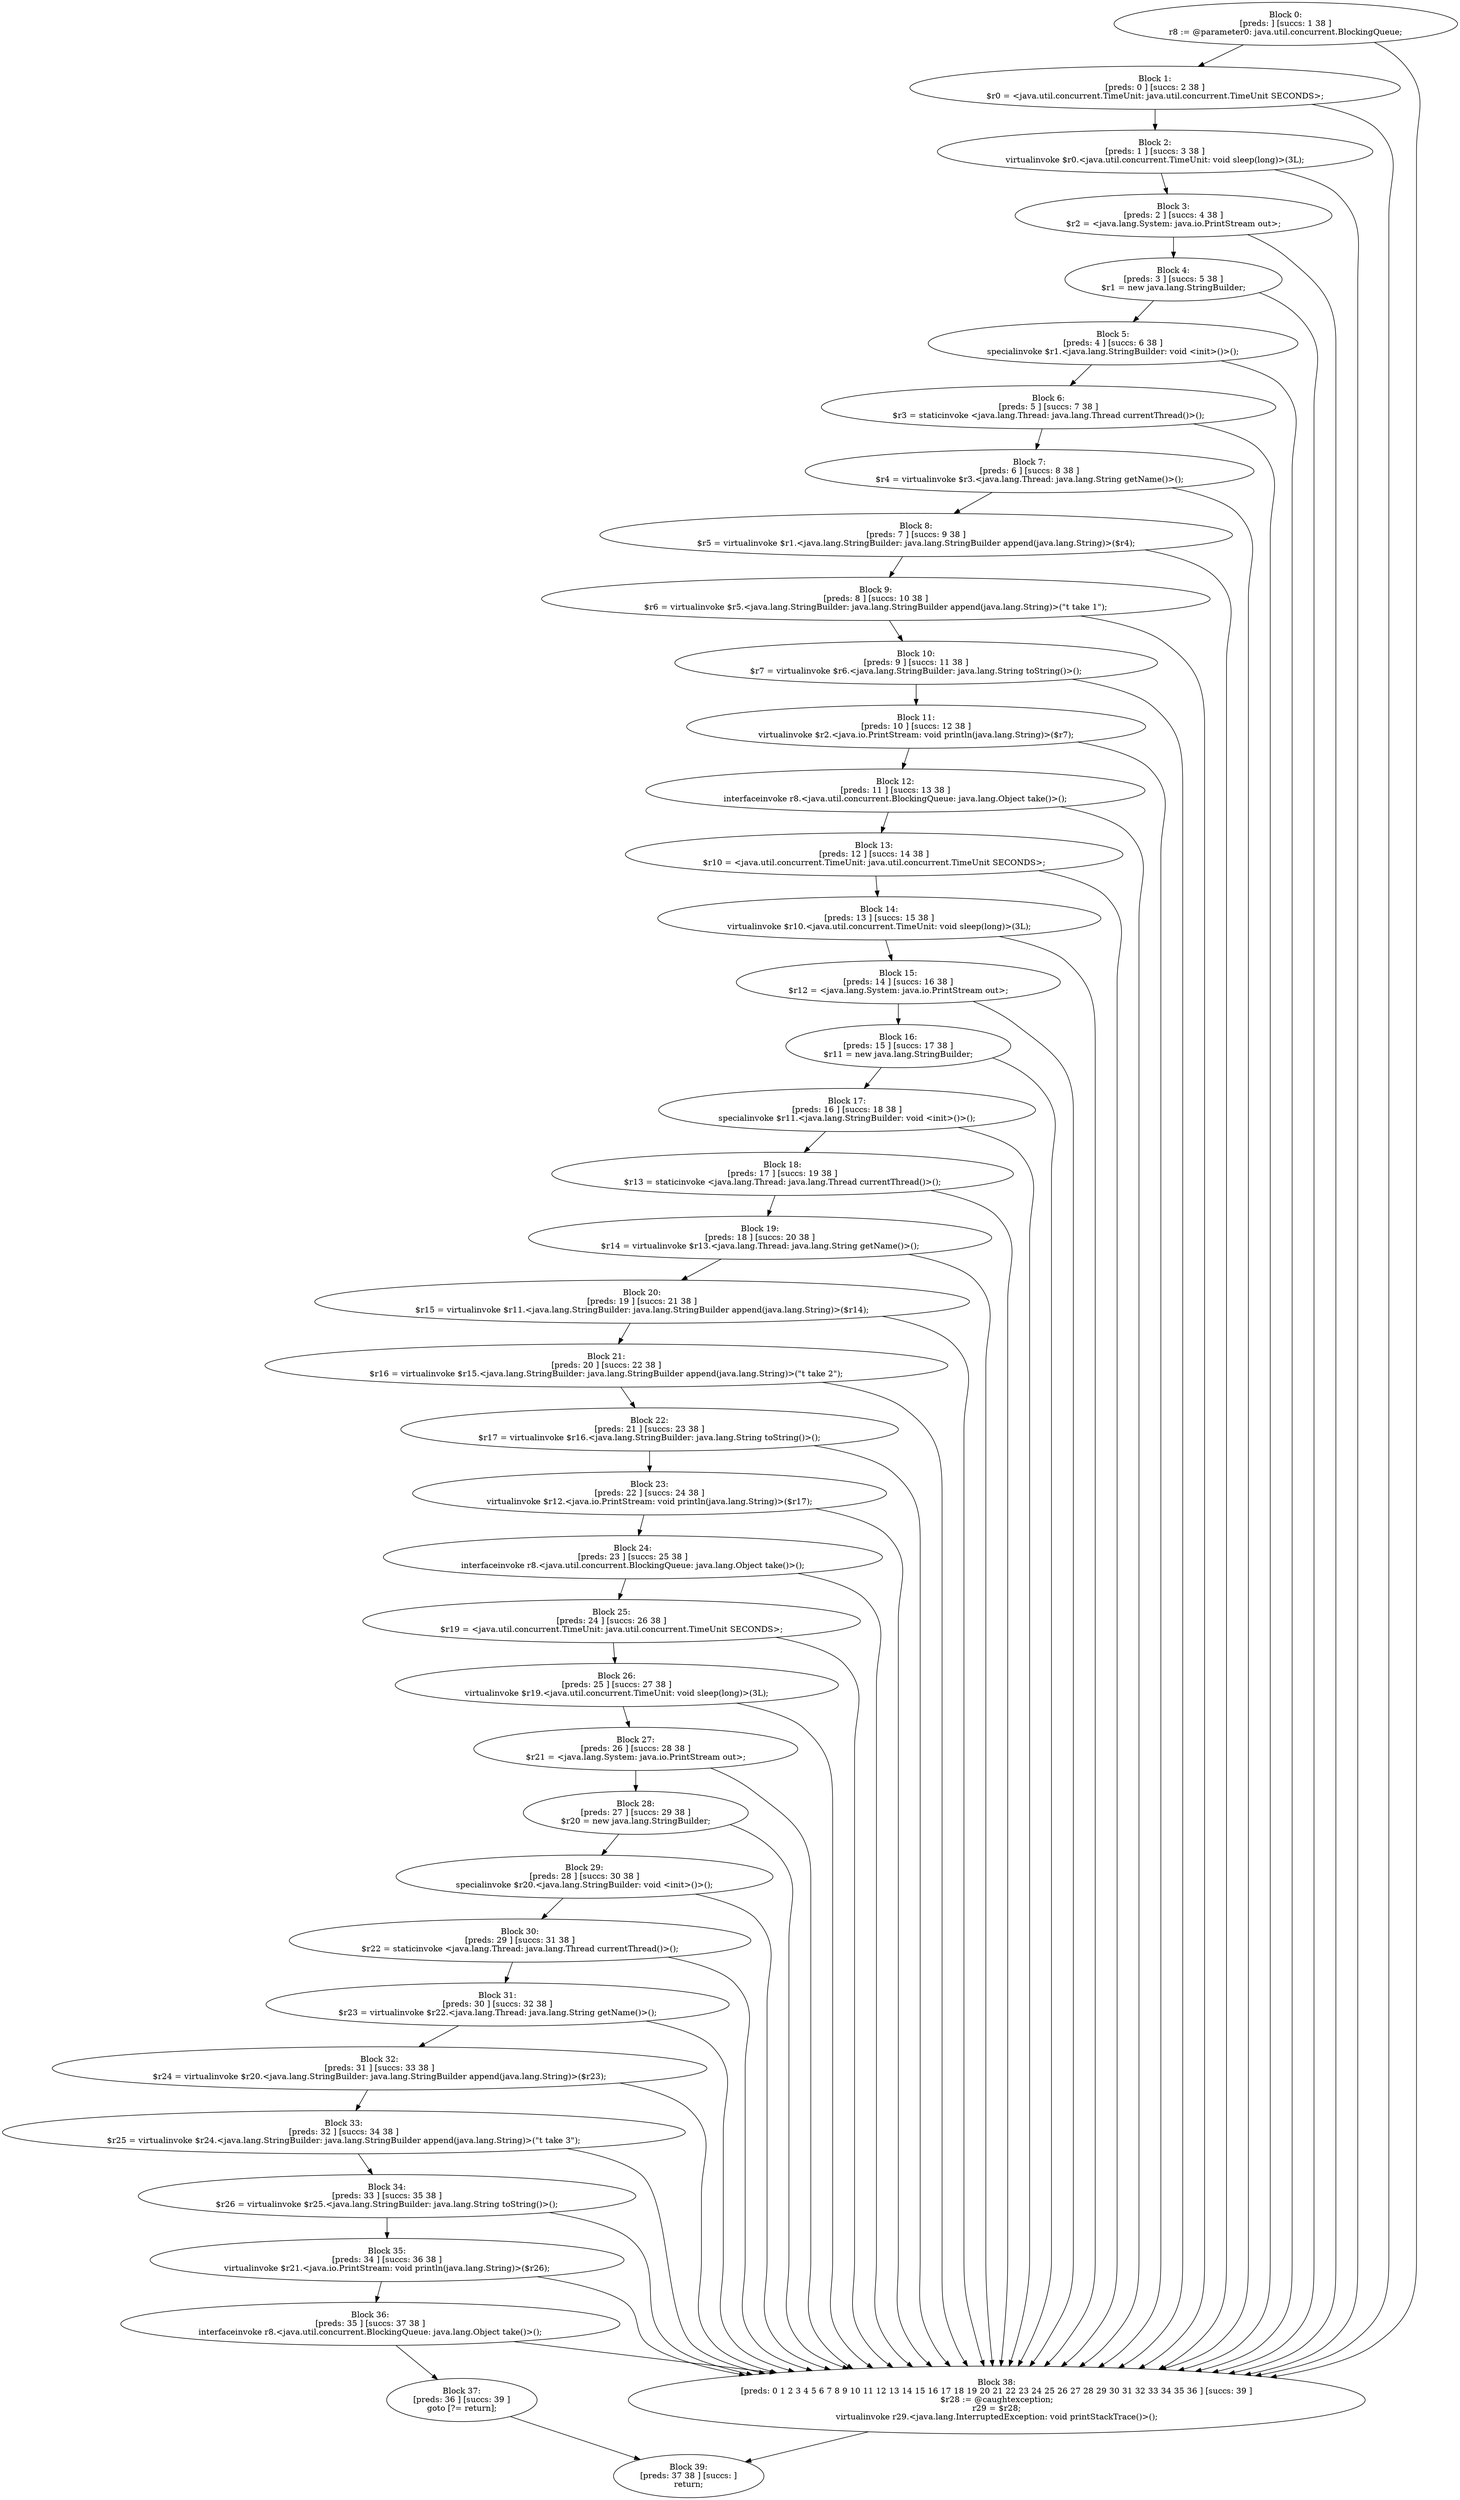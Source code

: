 digraph "unitGraph" {
    "Block 0:
[preds: ] [succs: 1 38 ]
r8 := @parameter0: java.util.concurrent.BlockingQueue;
"
    "Block 1:
[preds: 0 ] [succs: 2 38 ]
$r0 = <java.util.concurrent.TimeUnit: java.util.concurrent.TimeUnit SECONDS>;
"
    "Block 2:
[preds: 1 ] [succs: 3 38 ]
virtualinvoke $r0.<java.util.concurrent.TimeUnit: void sleep(long)>(3L);
"
    "Block 3:
[preds: 2 ] [succs: 4 38 ]
$r2 = <java.lang.System: java.io.PrintStream out>;
"
    "Block 4:
[preds: 3 ] [succs: 5 38 ]
$r1 = new java.lang.StringBuilder;
"
    "Block 5:
[preds: 4 ] [succs: 6 38 ]
specialinvoke $r1.<java.lang.StringBuilder: void <init>()>();
"
    "Block 6:
[preds: 5 ] [succs: 7 38 ]
$r3 = staticinvoke <java.lang.Thread: java.lang.Thread currentThread()>();
"
    "Block 7:
[preds: 6 ] [succs: 8 38 ]
$r4 = virtualinvoke $r3.<java.lang.Thread: java.lang.String getName()>();
"
    "Block 8:
[preds: 7 ] [succs: 9 38 ]
$r5 = virtualinvoke $r1.<java.lang.StringBuilder: java.lang.StringBuilder append(java.lang.String)>($r4);
"
    "Block 9:
[preds: 8 ] [succs: 10 38 ]
$r6 = virtualinvoke $r5.<java.lang.StringBuilder: java.lang.StringBuilder append(java.lang.String)>(\"\t take 1\");
"
    "Block 10:
[preds: 9 ] [succs: 11 38 ]
$r7 = virtualinvoke $r6.<java.lang.StringBuilder: java.lang.String toString()>();
"
    "Block 11:
[preds: 10 ] [succs: 12 38 ]
virtualinvoke $r2.<java.io.PrintStream: void println(java.lang.String)>($r7);
"
    "Block 12:
[preds: 11 ] [succs: 13 38 ]
interfaceinvoke r8.<java.util.concurrent.BlockingQueue: java.lang.Object take()>();
"
    "Block 13:
[preds: 12 ] [succs: 14 38 ]
$r10 = <java.util.concurrent.TimeUnit: java.util.concurrent.TimeUnit SECONDS>;
"
    "Block 14:
[preds: 13 ] [succs: 15 38 ]
virtualinvoke $r10.<java.util.concurrent.TimeUnit: void sleep(long)>(3L);
"
    "Block 15:
[preds: 14 ] [succs: 16 38 ]
$r12 = <java.lang.System: java.io.PrintStream out>;
"
    "Block 16:
[preds: 15 ] [succs: 17 38 ]
$r11 = new java.lang.StringBuilder;
"
    "Block 17:
[preds: 16 ] [succs: 18 38 ]
specialinvoke $r11.<java.lang.StringBuilder: void <init>()>();
"
    "Block 18:
[preds: 17 ] [succs: 19 38 ]
$r13 = staticinvoke <java.lang.Thread: java.lang.Thread currentThread()>();
"
    "Block 19:
[preds: 18 ] [succs: 20 38 ]
$r14 = virtualinvoke $r13.<java.lang.Thread: java.lang.String getName()>();
"
    "Block 20:
[preds: 19 ] [succs: 21 38 ]
$r15 = virtualinvoke $r11.<java.lang.StringBuilder: java.lang.StringBuilder append(java.lang.String)>($r14);
"
    "Block 21:
[preds: 20 ] [succs: 22 38 ]
$r16 = virtualinvoke $r15.<java.lang.StringBuilder: java.lang.StringBuilder append(java.lang.String)>(\"\t take 2\");
"
    "Block 22:
[preds: 21 ] [succs: 23 38 ]
$r17 = virtualinvoke $r16.<java.lang.StringBuilder: java.lang.String toString()>();
"
    "Block 23:
[preds: 22 ] [succs: 24 38 ]
virtualinvoke $r12.<java.io.PrintStream: void println(java.lang.String)>($r17);
"
    "Block 24:
[preds: 23 ] [succs: 25 38 ]
interfaceinvoke r8.<java.util.concurrent.BlockingQueue: java.lang.Object take()>();
"
    "Block 25:
[preds: 24 ] [succs: 26 38 ]
$r19 = <java.util.concurrent.TimeUnit: java.util.concurrent.TimeUnit SECONDS>;
"
    "Block 26:
[preds: 25 ] [succs: 27 38 ]
virtualinvoke $r19.<java.util.concurrent.TimeUnit: void sleep(long)>(3L);
"
    "Block 27:
[preds: 26 ] [succs: 28 38 ]
$r21 = <java.lang.System: java.io.PrintStream out>;
"
    "Block 28:
[preds: 27 ] [succs: 29 38 ]
$r20 = new java.lang.StringBuilder;
"
    "Block 29:
[preds: 28 ] [succs: 30 38 ]
specialinvoke $r20.<java.lang.StringBuilder: void <init>()>();
"
    "Block 30:
[preds: 29 ] [succs: 31 38 ]
$r22 = staticinvoke <java.lang.Thread: java.lang.Thread currentThread()>();
"
    "Block 31:
[preds: 30 ] [succs: 32 38 ]
$r23 = virtualinvoke $r22.<java.lang.Thread: java.lang.String getName()>();
"
    "Block 32:
[preds: 31 ] [succs: 33 38 ]
$r24 = virtualinvoke $r20.<java.lang.StringBuilder: java.lang.StringBuilder append(java.lang.String)>($r23);
"
    "Block 33:
[preds: 32 ] [succs: 34 38 ]
$r25 = virtualinvoke $r24.<java.lang.StringBuilder: java.lang.StringBuilder append(java.lang.String)>(\"\t take 3\");
"
    "Block 34:
[preds: 33 ] [succs: 35 38 ]
$r26 = virtualinvoke $r25.<java.lang.StringBuilder: java.lang.String toString()>();
"
    "Block 35:
[preds: 34 ] [succs: 36 38 ]
virtualinvoke $r21.<java.io.PrintStream: void println(java.lang.String)>($r26);
"
    "Block 36:
[preds: 35 ] [succs: 37 38 ]
interfaceinvoke r8.<java.util.concurrent.BlockingQueue: java.lang.Object take()>();
"
    "Block 37:
[preds: 36 ] [succs: 39 ]
goto [?= return];
"
    "Block 38:
[preds: 0 1 2 3 4 5 6 7 8 9 10 11 12 13 14 15 16 17 18 19 20 21 22 23 24 25 26 27 28 29 30 31 32 33 34 35 36 ] [succs: 39 ]
$r28 := @caughtexception;
r29 = $r28;
virtualinvoke r29.<java.lang.InterruptedException: void printStackTrace()>();
"
    "Block 39:
[preds: 37 38 ] [succs: ]
return;
"
    "Block 0:
[preds: ] [succs: 1 38 ]
r8 := @parameter0: java.util.concurrent.BlockingQueue;
"->"Block 1:
[preds: 0 ] [succs: 2 38 ]
$r0 = <java.util.concurrent.TimeUnit: java.util.concurrent.TimeUnit SECONDS>;
";
    "Block 0:
[preds: ] [succs: 1 38 ]
r8 := @parameter0: java.util.concurrent.BlockingQueue;
"->"Block 38:
[preds: 0 1 2 3 4 5 6 7 8 9 10 11 12 13 14 15 16 17 18 19 20 21 22 23 24 25 26 27 28 29 30 31 32 33 34 35 36 ] [succs: 39 ]
$r28 := @caughtexception;
r29 = $r28;
virtualinvoke r29.<java.lang.InterruptedException: void printStackTrace()>();
";
    "Block 1:
[preds: 0 ] [succs: 2 38 ]
$r0 = <java.util.concurrent.TimeUnit: java.util.concurrent.TimeUnit SECONDS>;
"->"Block 2:
[preds: 1 ] [succs: 3 38 ]
virtualinvoke $r0.<java.util.concurrent.TimeUnit: void sleep(long)>(3L);
";
    "Block 1:
[preds: 0 ] [succs: 2 38 ]
$r0 = <java.util.concurrent.TimeUnit: java.util.concurrent.TimeUnit SECONDS>;
"->"Block 38:
[preds: 0 1 2 3 4 5 6 7 8 9 10 11 12 13 14 15 16 17 18 19 20 21 22 23 24 25 26 27 28 29 30 31 32 33 34 35 36 ] [succs: 39 ]
$r28 := @caughtexception;
r29 = $r28;
virtualinvoke r29.<java.lang.InterruptedException: void printStackTrace()>();
";
    "Block 2:
[preds: 1 ] [succs: 3 38 ]
virtualinvoke $r0.<java.util.concurrent.TimeUnit: void sleep(long)>(3L);
"->"Block 3:
[preds: 2 ] [succs: 4 38 ]
$r2 = <java.lang.System: java.io.PrintStream out>;
";
    "Block 2:
[preds: 1 ] [succs: 3 38 ]
virtualinvoke $r0.<java.util.concurrent.TimeUnit: void sleep(long)>(3L);
"->"Block 38:
[preds: 0 1 2 3 4 5 6 7 8 9 10 11 12 13 14 15 16 17 18 19 20 21 22 23 24 25 26 27 28 29 30 31 32 33 34 35 36 ] [succs: 39 ]
$r28 := @caughtexception;
r29 = $r28;
virtualinvoke r29.<java.lang.InterruptedException: void printStackTrace()>();
";
    "Block 3:
[preds: 2 ] [succs: 4 38 ]
$r2 = <java.lang.System: java.io.PrintStream out>;
"->"Block 4:
[preds: 3 ] [succs: 5 38 ]
$r1 = new java.lang.StringBuilder;
";
    "Block 3:
[preds: 2 ] [succs: 4 38 ]
$r2 = <java.lang.System: java.io.PrintStream out>;
"->"Block 38:
[preds: 0 1 2 3 4 5 6 7 8 9 10 11 12 13 14 15 16 17 18 19 20 21 22 23 24 25 26 27 28 29 30 31 32 33 34 35 36 ] [succs: 39 ]
$r28 := @caughtexception;
r29 = $r28;
virtualinvoke r29.<java.lang.InterruptedException: void printStackTrace()>();
";
    "Block 4:
[preds: 3 ] [succs: 5 38 ]
$r1 = new java.lang.StringBuilder;
"->"Block 5:
[preds: 4 ] [succs: 6 38 ]
specialinvoke $r1.<java.lang.StringBuilder: void <init>()>();
";
    "Block 4:
[preds: 3 ] [succs: 5 38 ]
$r1 = new java.lang.StringBuilder;
"->"Block 38:
[preds: 0 1 2 3 4 5 6 7 8 9 10 11 12 13 14 15 16 17 18 19 20 21 22 23 24 25 26 27 28 29 30 31 32 33 34 35 36 ] [succs: 39 ]
$r28 := @caughtexception;
r29 = $r28;
virtualinvoke r29.<java.lang.InterruptedException: void printStackTrace()>();
";
    "Block 5:
[preds: 4 ] [succs: 6 38 ]
specialinvoke $r1.<java.lang.StringBuilder: void <init>()>();
"->"Block 6:
[preds: 5 ] [succs: 7 38 ]
$r3 = staticinvoke <java.lang.Thread: java.lang.Thread currentThread()>();
";
    "Block 5:
[preds: 4 ] [succs: 6 38 ]
specialinvoke $r1.<java.lang.StringBuilder: void <init>()>();
"->"Block 38:
[preds: 0 1 2 3 4 5 6 7 8 9 10 11 12 13 14 15 16 17 18 19 20 21 22 23 24 25 26 27 28 29 30 31 32 33 34 35 36 ] [succs: 39 ]
$r28 := @caughtexception;
r29 = $r28;
virtualinvoke r29.<java.lang.InterruptedException: void printStackTrace()>();
";
    "Block 6:
[preds: 5 ] [succs: 7 38 ]
$r3 = staticinvoke <java.lang.Thread: java.lang.Thread currentThread()>();
"->"Block 7:
[preds: 6 ] [succs: 8 38 ]
$r4 = virtualinvoke $r3.<java.lang.Thread: java.lang.String getName()>();
";
    "Block 6:
[preds: 5 ] [succs: 7 38 ]
$r3 = staticinvoke <java.lang.Thread: java.lang.Thread currentThread()>();
"->"Block 38:
[preds: 0 1 2 3 4 5 6 7 8 9 10 11 12 13 14 15 16 17 18 19 20 21 22 23 24 25 26 27 28 29 30 31 32 33 34 35 36 ] [succs: 39 ]
$r28 := @caughtexception;
r29 = $r28;
virtualinvoke r29.<java.lang.InterruptedException: void printStackTrace()>();
";
    "Block 7:
[preds: 6 ] [succs: 8 38 ]
$r4 = virtualinvoke $r3.<java.lang.Thread: java.lang.String getName()>();
"->"Block 8:
[preds: 7 ] [succs: 9 38 ]
$r5 = virtualinvoke $r1.<java.lang.StringBuilder: java.lang.StringBuilder append(java.lang.String)>($r4);
";
    "Block 7:
[preds: 6 ] [succs: 8 38 ]
$r4 = virtualinvoke $r3.<java.lang.Thread: java.lang.String getName()>();
"->"Block 38:
[preds: 0 1 2 3 4 5 6 7 8 9 10 11 12 13 14 15 16 17 18 19 20 21 22 23 24 25 26 27 28 29 30 31 32 33 34 35 36 ] [succs: 39 ]
$r28 := @caughtexception;
r29 = $r28;
virtualinvoke r29.<java.lang.InterruptedException: void printStackTrace()>();
";
    "Block 8:
[preds: 7 ] [succs: 9 38 ]
$r5 = virtualinvoke $r1.<java.lang.StringBuilder: java.lang.StringBuilder append(java.lang.String)>($r4);
"->"Block 9:
[preds: 8 ] [succs: 10 38 ]
$r6 = virtualinvoke $r5.<java.lang.StringBuilder: java.lang.StringBuilder append(java.lang.String)>(\"\t take 1\");
";
    "Block 8:
[preds: 7 ] [succs: 9 38 ]
$r5 = virtualinvoke $r1.<java.lang.StringBuilder: java.lang.StringBuilder append(java.lang.String)>($r4);
"->"Block 38:
[preds: 0 1 2 3 4 5 6 7 8 9 10 11 12 13 14 15 16 17 18 19 20 21 22 23 24 25 26 27 28 29 30 31 32 33 34 35 36 ] [succs: 39 ]
$r28 := @caughtexception;
r29 = $r28;
virtualinvoke r29.<java.lang.InterruptedException: void printStackTrace()>();
";
    "Block 9:
[preds: 8 ] [succs: 10 38 ]
$r6 = virtualinvoke $r5.<java.lang.StringBuilder: java.lang.StringBuilder append(java.lang.String)>(\"\t take 1\");
"->"Block 10:
[preds: 9 ] [succs: 11 38 ]
$r7 = virtualinvoke $r6.<java.lang.StringBuilder: java.lang.String toString()>();
";
    "Block 9:
[preds: 8 ] [succs: 10 38 ]
$r6 = virtualinvoke $r5.<java.lang.StringBuilder: java.lang.StringBuilder append(java.lang.String)>(\"\t take 1\");
"->"Block 38:
[preds: 0 1 2 3 4 5 6 7 8 9 10 11 12 13 14 15 16 17 18 19 20 21 22 23 24 25 26 27 28 29 30 31 32 33 34 35 36 ] [succs: 39 ]
$r28 := @caughtexception;
r29 = $r28;
virtualinvoke r29.<java.lang.InterruptedException: void printStackTrace()>();
";
    "Block 10:
[preds: 9 ] [succs: 11 38 ]
$r7 = virtualinvoke $r6.<java.lang.StringBuilder: java.lang.String toString()>();
"->"Block 11:
[preds: 10 ] [succs: 12 38 ]
virtualinvoke $r2.<java.io.PrintStream: void println(java.lang.String)>($r7);
";
    "Block 10:
[preds: 9 ] [succs: 11 38 ]
$r7 = virtualinvoke $r6.<java.lang.StringBuilder: java.lang.String toString()>();
"->"Block 38:
[preds: 0 1 2 3 4 5 6 7 8 9 10 11 12 13 14 15 16 17 18 19 20 21 22 23 24 25 26 27 28 29 30 31 32 33 34 35 36 ] [succs: 39 ]
$r28 := @caughtexception;
r29 = $r28;
virtualinvoke r29.<java.lang.InterruptedException: void printStackTrace()>();
";
    "Block 11:
[preds: 10 ] [succs: 12 38 ]
virtualinvoke $r2.<java.io.PrintStream: void println(java.lang.String)>($r7);
"->"Block 12:
[preds: 11 ] [succs: 13 38 ]
interfaceinvoke r8.<java.util.concurrent.BlockingQueue: java.lang.Object take()>();
";
    "Block 11:
[preds: 10 ] [succs: 12 38 ]
virtualinvoke $r2.<java.io.PrintStream: void println(java.lang.String)>($r7);
"->"Block 38:
[preds: 0 1 2 3 4 5 6 7 8 9 10 11 12 13 14 15 16 17 18 19 20 21 22 23 24 25 26 27 28 29 30 31 32 33 34 35 36 ] [succs: 39 ]
$r28 := @caughtexception;
r29 = $r28;
virtualinvoke r29.<java.lang.InterruptedException: void printStackTrace()>();
";
    "Block 12:
[preds: 11 ] [succs: 13 38 ]
interfaceinvoke r8.<java.util.concurrent.BlockingQueue: java.lang.Object take()>();
"->"Block 13:
[preds: 12 ] [succs: 14 38 ]
$r10 = <java.util.concurrent.TimeUnit: java.util.concurrent.TimeUnit SECONDS>;
";
    "Block 12:
[preds: 11 ] [succs: 13 38 ]
interfaceinvoke r8.<java.util.concurrent.BlockingQueue: java.lang.Object take()>();
"->"Block 38:
[preds: 0 1 2 3 4 5 6 7 8 9 10 11 12 13 14 15 16 17 18 19 20 21 22 23 24 25 26 27 28 29 30 31 32 33 34 35 36 ] [succs: 39 ]
$r28 := @caughtexception;
r29 = $r28;
virtualinvoke r29.<java.lang.InterruptedException: void printStackTrace()>();
";
    "Block 13:
[preds: 12 ] [succs: 14 38 ]
$r10 = <java.util.concurrent.TimeUnit: java.util.concurrent.TimeUnit SECONDS>;
"->"Block 14:
[preds: 13 ] [succs: 15 38 ]
virtualinvoke $r10.<java.util.concurrent.TimeUnit: void sleep(long)>(3L);
";
    "Block 13:
[preds: 12 ] [succs: 14 38 ]
$r10 = <java.util.concurrent.TimeUnit: java.util.concurrent.TimeUnit SECONDS>;
"->"Block 38:
[preds: 0 1 2 3 4 5 6 7 8 9 10 11 12 13 14 15 16 17 18 19 20 21 22 23 24 25 26 27 28 29 30 31 32 33 34 35 36 ] [succs: 39 ]
$r28 := @caughtexception;
r29 = $r28;
virtualinvoke r29.<java.lang.InterruptedException: void printStackTrace()>();
";
    "Block 14:
[preds: 13 ] [succs: 15 38 ]
virtualinvoke $r10.<java.util.concurrent.TimeUnit: void sleep(long)>(3L);
"->"Block 15:
[preds: 14 ] [succs: 16 38 ]
$r12 = <java.lang.System: java.io.PrintStream out>;
";
    "Block 14:
[preds: 13 ] [succs: 15 38 ]
virtualinvoke $r10.<java.util.concurrent.TimeUnit: void sleep(long)>(3L);
"->"Block 38:
[preds: 0 1 2 3 4 5 6 7 8 9 10 11 12 13 14 15 16 17 18 19 20 21 22 23 24 25 26 27 28 29 30 31 32 33 34 35 36 ] [succs: 39 ]
$r28 := @caughtexception;
r29 = $r28;
virtualinvoke r29.<java.lang.InterruptedException: void printStackTrace()>();
";
    "Block 15:
[preds: 14 ] [succs: 16 38 ]
$r12 = <java.lang.System: java.io.PrintStream out>;
"->"Block 16:
[preds: 15 ] [succs: 17 38 ]
$r11 = new java.lang.StringBuilder;
";
    "Block 15:
[preds: 14 ] [succs: 16 38 ]
$r12 = <java.lang.System: java.io.PrintStream out>;
"->"Block 38:
[preds: 0 1 2 3 4 5 6 7 8 9 10 11 12 13 14 15 16 17 18 19 20 21 22 23 24 25 26 27 28 29 30 31 32 33 34 35 36 ] [succs: 39 ]
$r28 := @caughtexception;
r29 = $r28;
virtualinvoke r29.<java.lang.InterruptedException: void printStackTrace()>();
";
    "Block 16:
[preds: 15 ] [succs: 17 38 ]
$r11 = new java.lang.StringBuilder;
"->"Block 17:
[preds: 16 ] [succs: 18 38 ]
specialinvoke $r11.<java.lang.StringBuilder: void <init>()>();
";
    "Block 16:
[preds: 15 ] [succs: 17 38 ]
$r11 = new java.lang.StringBuilder;
"->"Block 38:
[preds: 0 1 2 3 4 5 6 7 8 9 10 11 12 13 14 15 16 17 18 19 20 21 22 23 24 25 26 27 28 29 30 31 32 33 34 35 36 ] [succs: 39 ]
$r28 := @caughtexception;
r29 = $r28;
virtualinvoke r29.<java.lang.InterruptedException: void printStackTrace()>();
";
    "Block 17:
[preds: 16 ] [succs: 18 38 ]
specialinvoke $r11.<java.lang.StringBuilder: void <init>()>();
"->"Block 18:
[preds: 17 ] [succs: 19 38 ]
$r13 = staticinvoke <java.lang.Thread: java.lang.Thread currentThread()>();
";
    "Block 17:
[preds: 16 ] [succs: 18 38 ]
specialinvoke $r11.<java.lang.StringBuilder: void <init>()>();
"->"Block 38:
[preds: 0 1 2 3 4 5 6 7 8 9 10 11 12 13 14 15 16 17 18 19 20 21 22 23 24 25 26 27 28 29 30 31 32 33 34 35 36 ] [succs: 39 ]
$r28 := @caughtexception;
r29 = $r28;
virtualinvoke r29.<java.lang.InterruptedException: void printStackTrace()>();
";
    "Block 18:
[preds: 17 ] [succs: 19 38 ]
$r13 = staticinvoke <java.lang.Thread: java.lang.Thread currentThread()>();
"->"Block 19:
[preds: 18 ] [succs: 20 38 ]
$r14 = virtualinvoke $r13.<java.lang.Thread: java.lang.String getName()>();
";
    "Block 18:
[preds: 17 ] [succs: 19 38 ]
$r13 = staticinvoke <java.lang.Thread: java.lang.Thread currentThread()>();
"->"Block 38:
[preds: 0 1 2 3 4 5 6 7 8 9 10 11 12 13 14 15 16 17 18 19 20 21 22 23 24 25 26 27 28 29 30 31 32 33 34 35 36 ] [succs: 39 ]
$r28 := @caughtexception;
r29 = $r28;
virtualinvoke r29.<java.lang.InterruptedException: void printStackTrace()>();
";
    "Block 19:
[preds: 18 ] [succs: 20 38 ]
$r14 = virtualinvoke $r13.<java.lang.Thread: java.lang.String getName()>();
"->"Block 20:
[preds: 19 ] [succs: 21 38 ]
$r15 = virtualinvoke $r11.<java.lang.StringBuilder: java.lang.StringBuilder append(java.lang.String)>($r14);
";
    "Block 19:
[preds: 18 ] [succs: 20 38 ]
$r14 = virtualinvoke $r13.<java.lang.Thread: java.lang.String getName()>();
"->"Block 38:
[preds: 0 1 2 3 4 5 6 7 8 9 10 11 12 13 14 15 16 17 18 19 20 21 22 23 24 25 26 27 28 29 30 31 32 33 34 35 36 ] [succs: 39 ]
$r28 := @caughtexception;
r29 = $r28;
virtualinvoke r29.<java.lang.InterruptedException: void printStackTrace()>();
";
    "Block 20:
[preds: 19 ] [succs: 21 38 ]
$r15 = virtualinvoke $r11.<java.lang.StringBuilder: java.lang.StringBuilder append(java.lang.String)>($r14);
"->"Block 21:
[preds: 20 ] [succs: 22 38 ]
$r16 = virtualinvoke $r15.<java.lang.StringBuilder: java.lang.StringBuilder append(java.lang.String)>(\"\t take 2\");
";
    "Block 20:
[preds: 19 ] [succs: 21 38 ]
$r15 = virtualinvoke $r11.<java.lang.StringBuilder: java.lang.StringBuilder append(java.lang.String)>($r14);
"->"Block 38:
[preds: 0 1 2 3 4 5 6 7 8 9 10 11 12 13 14 15 16 17 18 19 20 21 22 23 24 25 26 27 28 29 30 31 32 33 34 35 36 ] [succs: 39 ]
$r28 := @caughtexception;
r29 = $r28;
virtualinvoke r29.<java.lang.InterruptedException: void printStackTrace()>();
";
    "Block 21:
[preds: 20 ] [succs: 22 38 ]
$r16 = virtualinvoke $r15.<java.lang.StringBuilder: java.lang.StringBuilder append(java.lang.String)>(\"\t take 2\");
"->"Block 22:
[preds: 21 ] [succs: 23 38 ]
$r17 = virtualinvoke $r16.<java.lang.StringBuilder: java.lang.String toString()>();
";
    "Block 21:
[preds: 20 ] [succs: 22 38 ]
$r16 = virtualinvoke $r15.<java.lang.StringBuilder: java.lang.StringBuilder append(java.lang.String)>(\"\t take 2\");
"->"Block 38:
[preds: 0 1 2 3 4 5 6 7 8 9 10 11 12 13 14 15 16 17 18 19 20 21 22 23 24 25 26 27 28 29 30 31 32 33 34 35 36 ] [succs: 39 ]
$r28 := @caughtexception;
r29 = $r28;
virtualinvoke r29.<java.lang.InterruptedException: void printStackTrace()>();
";
    "Block 22:
[preds: 21 ] [succs: 23 38 ]
$r17 = virtualinvoke $r16.<java.lang.StringBuilder: java.lang.String toString()>();
"->"Block 23:
[preds: 22 ] [succs: 24 38 ]
virtualinvoke $r12.<java.io.PrintStream: void println(java.lang.String)>($r17);
";
    "Block 22:
[preds: 21 ] [succs: 23 38 ]
$r17 = virtualinvoke $r16.<java.lang.StringBuilder: java.lang.String toString()>();
"->"Block 38:
[preds: 0 1 2 3 4 5 6 7 8 9 10 11 12 13 14 15 16 17 18 19 20 21 22 23 24 25 26 27 28 29 30 31 32 33 34 35 36 ] [succs: 39 ]
$r28 := @caughtexception;
r29 = $r28;
virtualinvoke r29.<java.lang.InterruptedException: void printStackTrace()>();
";
    "Block 23:
[preds: 22 ] [succs: 24 38 ]
virtualinvoke $r12.<java.io.PrintStream: void println(java.lang.String)>($r17);
"->"Block 24:
[preds: 23 ] [succs: 25 38 ]
interfaceinvoke r8.<java.util.concurrent.BlockingQueue: java.lang.Object take()>();
";
    "Block 23:
[preds: 22 ] [succs: 24 38 ]
virtualinvoke $r12.<java.io.PrintStream: void println(java.lang.String)>($r17);
"->"Block 38:
[preds: 0 1 2 3 4 5 6 7 8 9 10 11 12 13 14 15 16 17 18 19 20 21 22 23 24 25 26 27 28 29 30 31 32 33 34 35 36 ] [succs: 39 ]
$r28 := @caughtexception;
r29 = $r28;
virtualinvoke r29.<java.lang.InterruptedException: void printStackTrace()>();
";
    "Block 24:
[preds: 23 ] [succs: 25 38 ]
interfaceinvoke r8.<java.util.concurrent.BlockingQueue: java.lang.Object take()>();
"->"Block 25:
[preds: 24 ] [succs: 26 38 ]
$r19 = <java.util.concurrent.TimeUnit: java.util.concurrent.TimeUnit SECONDS>;
";
    "Block 24:
[preds: 23 ] [succs: 25 38 ]
interfaceinvoke r8.<java.util.concurrent.BlockingQueue: java.lang.Object take()>();
"->"Block 38:
[preds: 0 1 2 3 4 5 6 7 8 9 10 11 12 13 14 15 16 17 18 19 20 21 22 23 24 25 26 27 28 29 30 31 32 33 34 35 36 ] [succs: 39 ]
$r28 := @caughtexception;
r29 = $r28;
virtualinvoke r29.<java.lang.InterruptedException: void printStackTrace()>();
";
    "Block 25:
[preds: 24 ] [succs: 26 38 ]
$r19 = <java.util.concurrent.TimeUnit: java.util.concurrent.TimeUnit SECONDS>;
"->"Block 26:
[preds: 25 ] [succs: 27 38 ]
virtualinvoke $r19.<java.util.concurrent.TimeUnit: void sleep(long)>(3L);
";
    "Block 25:
[preds: 24 ] [succs: 26 38 ]
$r19 = <java.util.concurrent.TimeUnit: java.util.concurrent.TimeUnit SECONDS>;
"->"Block 38:
[preds: 0 1 2 3 4 5 6 7 8 9 10 11 12 13 14 15 16 17 18 19 20 21 22 23 24 25 26 27 28 29 30 31 32 33 34 35 36 ] [succs: 39 ]
$r28 := @caughtexception;
r29 = $r28;
virtualinvoke r29.<java.lang.InterruptedException: void printStackTrace()>();
";
    "Block 26:
[preds: 25 ] [succs: 27 38 ]
virtualinvoke $r19.<java.util.concurrent.TimeUnit: void sleep(long)>(3L);
"->"Block 27:
[preds: 26 ] [succs: 28 38 ]
$r21 = <java.lang.System: java.io.PrintStream out>;
";
    "Block 26:
[preds: 25 ] [succs: 27 38 ]
virtualinvoke $r19.<java.util.concurrent.TimeUnit: void sleep(long)>(3L);
"->"Block 38:
[preds: 0 1 2 3 4 5 6 7 8 9 10 11 12 13 14 15 16 17 18 19 20 21 22 23 24 25 26 27 28 29 30 31 32 33 34 35 36 ] [succs: 39 ]
$r28 := @caughtexception;
r29 = $r28;
virtualinvoke r29.<java.lang.InterruptedException: void printStackTrace()>();
";
    "Block 27:
[preds: 26 ] [succs: 28 38 ]
$r21 = <java.lang.System: java.io.PrintStream out>;
"->"Block 28:
[preds: 27 ] [succs: 29 38 ]
$r20 = new java.lang.StringBuilder;
";
    "Block 27:
[preds: 26 ] [succs: 28 38 ]
$r21 = <java.lang.System: java.io.PrintStream out>;
"->"Block 38:
[preds: 0 1 2 3 4 5 6 7 8 9 10 11 12 13 14 15 16 17 18 19 20 21 22 23 24 25 26 27 28 29 30 31 32 33 34 35 36 ] [succs: 39 ]
$r28 := @caughtexception;
r29 = $r28;
virtualinvoke r29.<java.lang.InterruptedException: void printStackTrace()>();
";
    "Block 28:
[preds: 27 ] [succs: 29 38 ]
$r20 = new java.lang.StringBuilder;
"->"Block 29:
[preds: 28 ] [succs: 30 38 ]
specialinvoke $r20.<java.lang.StringBuilder: void <init>()>();
";
    "Block 28:
[preds: 27 ] [succs: 29 38 ]
$r20 = new java.lang.StringBuilder;
"->"Block 38:
[preds: 0 1 2 3 4 5 6 7 8 9 10 11 12 13 14 15 16 17 18 19 20 21 22 23 24 25 26 27 28 29 30 31 32 33 34 35 36 ] [succs: 39 ]
$r28 := @caughtexception;
r29 = $r28;
virtualinvoke r29.<java.lang.InterruptedException: void printStackTrace()>();
";
    "Block 29:
[preds: 28 ] [succs: 30 38 ]
specialinvoke $r20.<java.lang.StringBuilder: void <init>()>();
"->"Block 30:
[preds: 29 ] [succs: 31 38 ]
$r22 = staticinvoke <java.lang.Thread: java.lang.Thread currentThread()>();
";
    "Block 29:
[preds: 28 ] [succs: 30 38 ]
specialinvoke $r20.<java.lang.StringBuilder: void <init>()>();
"->"Block 38:
[preds: 0 1 2 3 4 5 6 7 8 9 10 11 12 13 14 15 16 17 18 19 20 21 22 23 24 25 26 27 28 29 30 31 32 33 34 35 36 ] [succs: 39 ]
$r28 := @caughtexception;
r29 = $r28;
virtualinvoke r29.<java.lang.InterruptedException: void printStackTrace()>();
";
    "Block 30:
[preds: 29 ] [succs: 31 38 ]
$r22 = staticinvoke <java.lang.Thread: java.lang.Thread currentThread()>();
"->"Block 31:
[preds: 30 ] [succs: 32 38 ]
$r23 = virtualinvoke $r22.<java.lang.Thread: java.lang.String getName()>();
";
    "Block 30:
[preds: 29 ] [succs: 31 38 ]
$r22 = staticinvoke <java.lang.Thread: java.lang.Thread currentThread()>();
"->"Block 38:
[preds: 0 1 2 3 4 5 6 7 8 9 10 11 12 13 14 15 16 17 18 19 20 21 22 23 24 25 26 27 28 29 30 31 32 33 34 35 36 ] [succs: 39 ]
$r28 := @caughtexception;
r29 = $r28;
virtualinvoke r29.<java.lang.InterruptedException: void printStackTrace()>();
";
    "Block 31:
[preds: 30 ] [succs: 32 38 ]
$r23 = virtualinvoke $r22.<java.lang.Thread: java.lang.String getName()>();
"->"Block 32:
[preds: 31 ] [succs: 33 38 ]
$r24 = virtualinvoke $r20.<java.lang.StringBuilder: java.lang.StringBuilder append(java.lang.String)>($r23);
";
    "Block 31:
[preds: 30 ] [succs: 32 38 ]
$r23 = virtualinvoke $r22.<java.lang.Thread: java.lang.String getName()>();
"->"Block 38:
[preds: 0 1 2 3 4 5 6 7 8 9 10 11 12 13 14 15 16 17 18 19 20 21 22 23 24 25 26 27 28 29 30 31 32 33 34 35 36 ] [succs: 39 ]
$r28 := @caughtexception;
r29 = $r28;
virtualinvoke r29.<java.lang.InterruptedException: void printStackTrace()>();
";
    "Block 32:
[preds: 31 ] [succs: 33 38 ]
$r24 = virtualinvoke $r20.<java.lang.StringBuilder: java.lang.StringBuilder append(java.lang.String)>($r23);
"->"Block 33:
[preds: 32 ] [succs: 34 38 ]
$r25 = virtualinvoke $r24.<java.lang.StringBuilder: java.lang.StringBuilder append(java.lang.String)>(\"\t take 3\");
";
    "Block 32:
[preds: 31 ] [succs: 33 38 ]
$r24 = virtualinvoke $r20.<java.lang.StringBuilder: java.lang.StringBuilder append(java.lang.String)>($r23);
"->"Block 38:
[preds: 0 1 2 3 4 5 6 7 8 9 10 11 12 13 14 15 16 17 18 19 20 21 22 23 24 25 26 27 28 29 30 31 32 33 34 35 36 ] [succs: 39 ]
$r28 := @caughtexception;
r29 = $r28;
virtualinvoke r29.<java.lang.InterruptedException: void printStackTrace()>();
";
    "Block 33:
[preds: 32 ] [succs: 34 38 ]
$r25 = virtualinvoke $r24.<java.lang.StringBuilder: java.lang.StringBuilder append(java.lang.String)>(\"\t take 3\");
"->"Block 34:
[preds: 33 ] [succs: 35 38 ]
$r26 = virtualinvoke $r25.<java.lang.StringBuilder: java.lang.String toString()>();
";
    "Block 33:
[preds: 32 ] [succs: 34 38 ]
$r25 = virtualinvoke $r24.<java.lang.StringBuilder: java.lang.StringBuilder append(java.lang.String)>(\"\t take 3\");
"->"Block 38:
[preds: 0 1 2 3 4 5 6 7 8 9 10 11 12 13 14 15 16 17 18 19 20 21 22 23 24 25 26 27 28 29 30 31 32 33 34 35 36 ] [succs: 39 ]
$r28 := @caughtexception;
r29 = $r28;
virtualinvoke r29.<java.lang.InterruptedException: void printStackTrace()>();
";
    "Block 34:
[preds: 33 ] [succs: 35 38 ]
$r26 = virtualinvoke $r25.<java.lang.StringBuilder: java.lang.String toString()>();
"->"Block 35:
[preds: 34 ] [succs: 36 38 ]
virtualinvoke $r21.<java.io.PrintStream: void println(java.lang.String)>($r26);
";
    "Block 34:
[preds: 33 ] [succs: 35 38 ]
$r26 = virtualinvoke $r25.<java.lang.StringBuilder: java.lang.String toString()>();
"->"Block 38:
[preds: 0 1 2 3 4 5 6 7 8 9 10 11 12 13 14 15 16 17 18 19 20 21 22 23 24 25 26 27 28 29 30 31 32 33 34 35 36 ] [succs: 39 ]
$r28 := @caughtexception;
r29 = $r28;
virtualinvoke r29.<java.lang.InterruptedException: void printStackTrace()>();
";
    "Block 35:
[preds: 34 ] [succs: 36 38 ]
virtualinvoke $r21.<java.io.PrintStream: void println(java.lang.String)>($r26);
"->"Block 36:
[preds: 35 ] [succs: 37 38 ]
interfaceinvoke r8.<java.util.concurrent.BlockingQueue: java.lang.Object take()>();
";
    "Block 35:
[preds: 34 ] [succs: 36 38 ]
virtualinvoke $r21.<java.io.PrintStream: void println(java.lang.String)>($r26);
"->"Block 38:
[preds: 0 1 2 3 4 5 6 7 8 9 10 11 12 13 14 15 16 17 18 19 20 21 22 23 24 25 26 27 28 29 30 31 32 33 34 35 36 ] [succs: 39 ]
$r28 := @caughtexception;
r29 = $r28;
virtualinvoke r29.<java.lang.InterruptedException: void printStackTrace()>();
";
    "Block 36:
[preds: 35 ] [succs: 37 38 ]
interfaceinvoke r8.<java.util.concurrent.BlockingQueue: java.lang.Object take()>();
"->"Block 37:
[preds: 36 ] [succs: 39 ]
goto [?= return];
";
    "Block 36:
[preds: 35 ] [succs: 37 38 ]
interfaceinvoke r8.<java.util.concurrent.BlockingQueue: java.lang.Object take()>();
"->"Block 38:
[preds: 0 1 2 3 4 5 6 7 8 9 10 11 12 13 14 15 16 17 18 19 20 21 22 23 24 25 26 27 28 29 30 31 32 33 34 35 36 ] [succs: 39 ]
$r28 := @caughtexception;
r29 = $r28;
virtualinvoke r29.<java.lang.InterruptedException: void printStackTrace()>();
";
    "Block 37:
[preds: 36 ] [succs: 39 ]
goto [?= return];
"->"Block 39:
[preds: 37 38 ] [succs: ]
return;
";
    "Block 38:
[preds: 0 1 2 3 4 5 6 7 8 9 10 11 12 13 14 15 16 17 18 19 20 21 22 23 24 25 26 27 28 29 30 31 32 33 34 35 36 ] [succs: 39 ]
$r28 := @caughtexception;
r29 = $r28;
virtualinvoke r29.<java.lang.InterruptedException: void printStackTrace()>();
"->"Block 39:
[preds: 37 38 ] [succs: ]
return;
";
}
